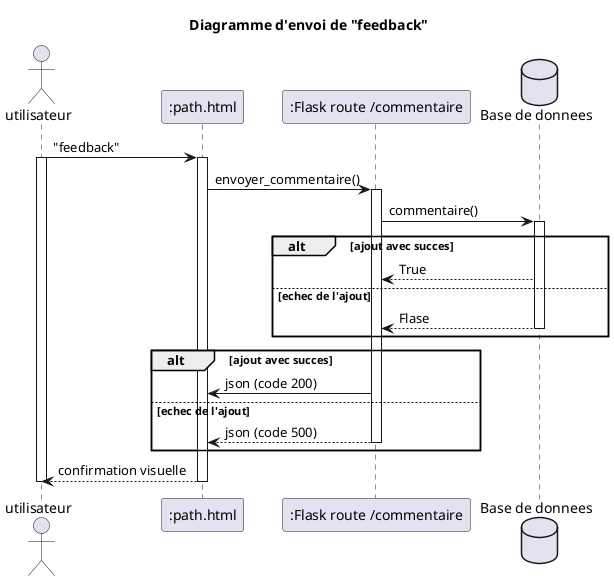 @startuml

title Diagramme d'envoi de "feedback"

actor utilisateur as user
participant ":path.html" as path


user -> path : "feedback"
activate user
activate path

participant ":Flask route /commentaire" as route
path -> route : envoyer_commentaire()
activate route

database "Base de donnees" as bd

route -> bd : commentaire()
activate bd

alt ajout avec succes

  bd --> route : True

else echec de l'ajout

  bd --> route : Flase
  deactivate bd
  end
  
alt ajout avec succes

  route -> path : json (code 200)
  
else echec de l'ajout

  route --> path : json (code 500)
  deactivate route
  end
  
path --> user : confirmation visuelle
deactivate path
deactivate user

@enduml
